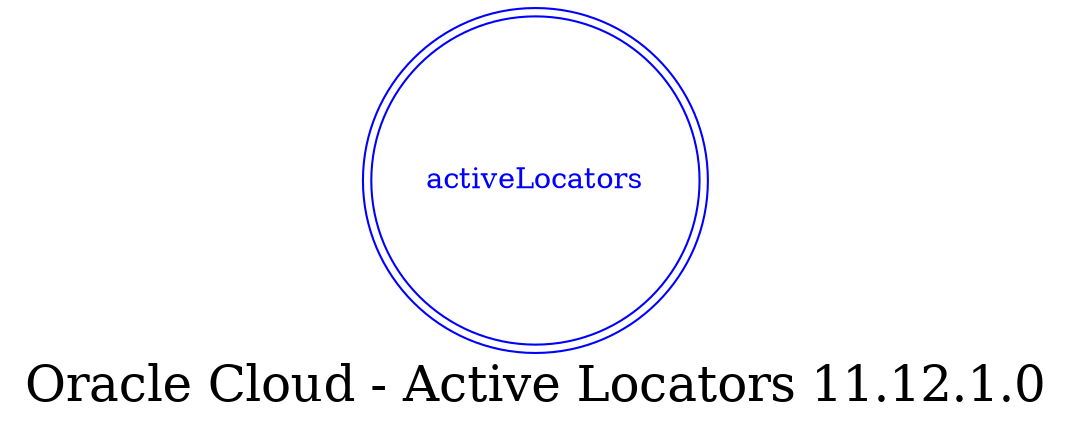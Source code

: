 digraph LexiconGraph {
graph[label="Oracle Cloud - Active Locators 11.12.1.0", fontsize=24]
splines=true
"activeLocators" [color=blue, fontcolor=blue, shape=doublecircle]
}

